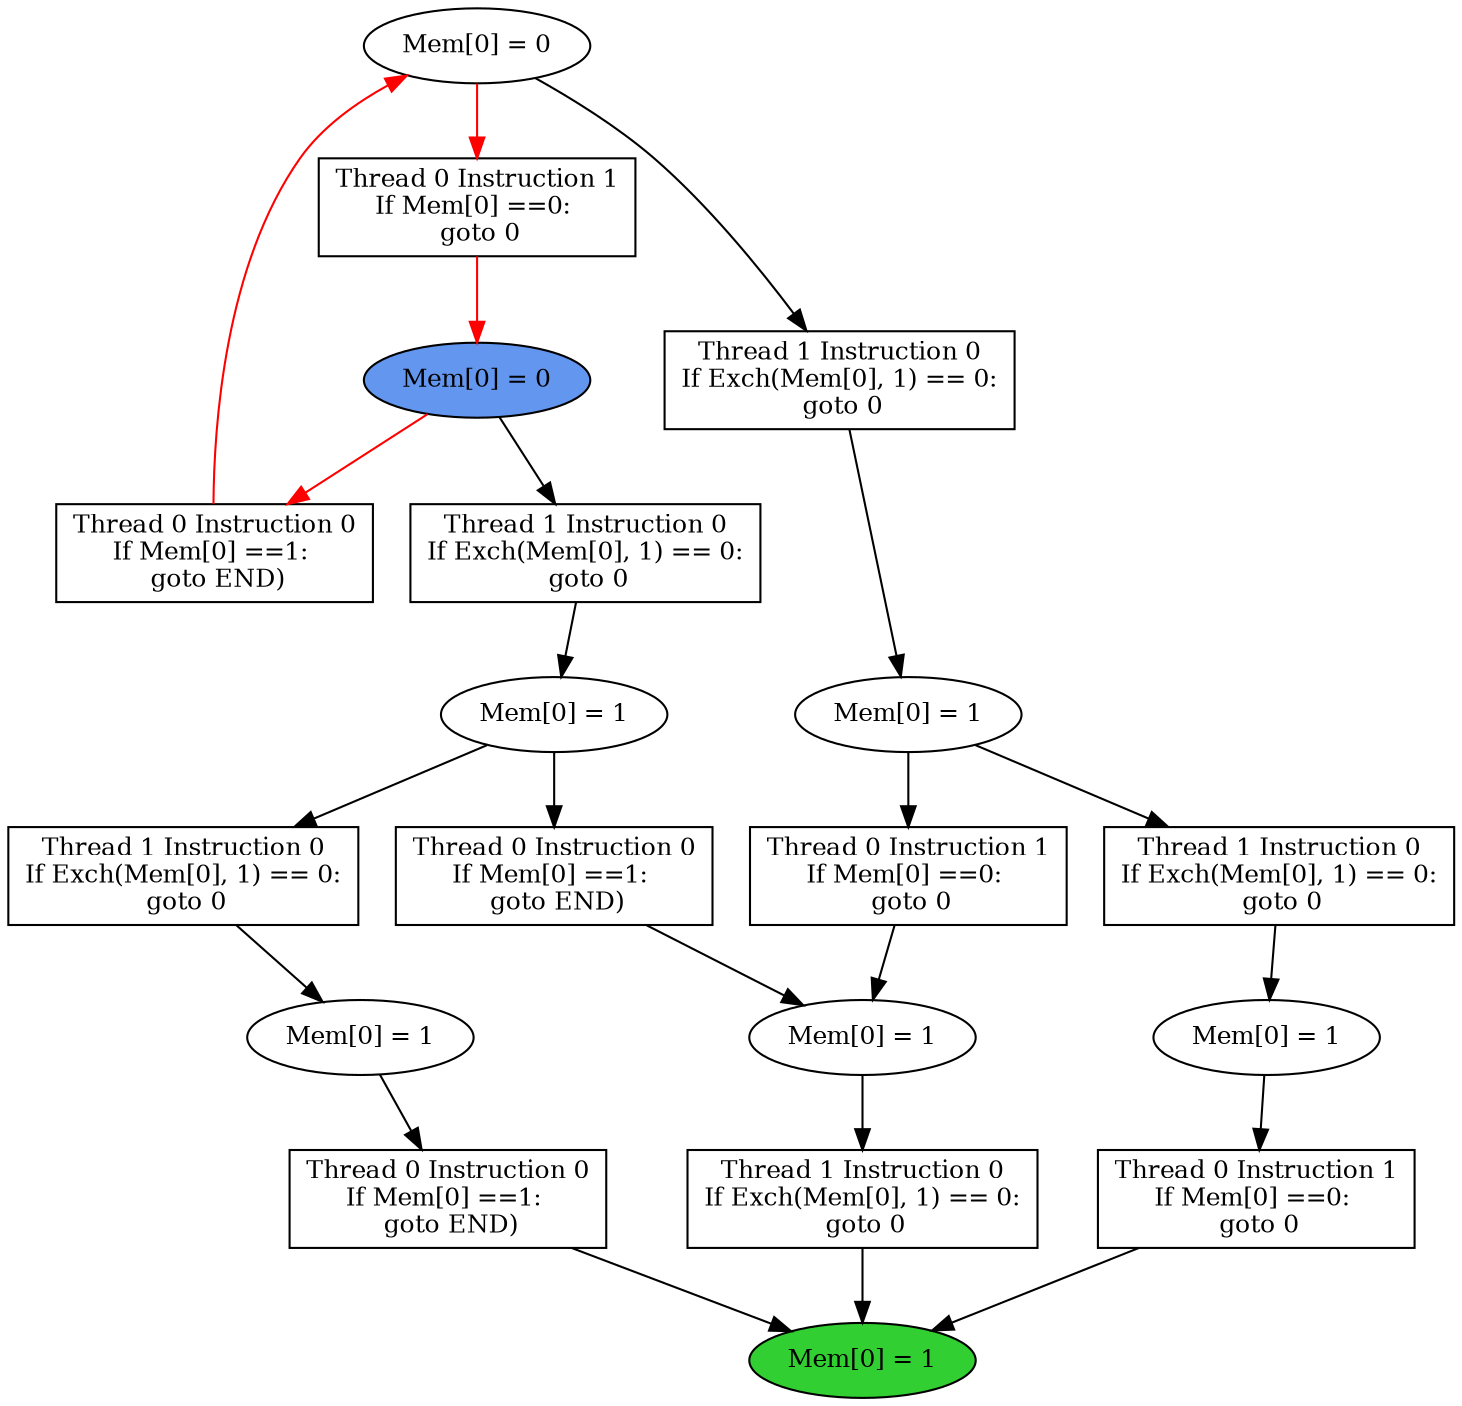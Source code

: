 digraph "graph" {
graph [fontsize=12]
node [fontsize=12]
edge [fontsize=12]
rankdir=TB;
"N18" -> "N8" [uuid = "<A0, END$0>", color = "#000000", fontcolor = "#ffffff", style = "solid", label = "", dir = "forward", weight = "1"]
"N17" -> "N13" [uuid = "<A1, S5>", color = "#000000", fontcolor = "#ffffff", style = "solid", label = "", dir = "forward", weight = "1"]
"N29" -> "N24" [uuid = "<A2, S0>", color = "#ff0000", fontcolor = "#ffffff", style = "solid", label = "", dir = "back", weight = "1"]
"N26" -> "N25" [uuid = "<A3, START$0>", color = "#ff0000", fontcolor = "#ffffff", style = "solid", label = "", dir = "forward", weight = "1"]
"N12" -> "N8" [uuid = "<A4, END$0>", color = "#000000", fontcolor = "#ffffff", style = "solid", label = "", dir = "forward", weight = "1"]
"N22" -> "N21" [uuid = "<A5, S4>", color = "#000000", fontcolor = "#ffffff", style = "solid", label = "", dir = "forward", weight = "1"]
"N11" -> "N10" [uuid = "<A6, S3>", color = "#000000", fontcolor = "#ffffff", style = "solid", label = "", dir = "forward", weight = "1"]
"N16" -> "N15" [uuid = "<A7, S2>", color = "#000000", fontcolor = "#ffffff", style = "solid", label = "", dir = "forward", weight = "1"]
"N20" -> "N19" [uuid = "<A8, S1>", color = "#000000", fontcolor = "#ffffff", style = "solid", label = "", dir = "forward", weight = "1"]
"N9" -> "N8" [uuid = "<A9, END$0>", color = "#000000", fontcolor = "#ffffff", style = "solid", label = "", dir = "forward", weight = "1"]
"N14" -> "N13" [uuid = "<A10, S5>", color = "#000000", fontcolor = "#ffffff", style = "solid", label = "", dir = "forward", weight = "1"]
"N19" -> "N18" [uuid = "<A0, S1>", color = "#000000", fontcolor = "#ffffff", style = "solid", label = "", dir = "forward", weight = "1"]
"N21" -> "N17" [uuid = "<A1, S4>", color = "#000000", fontcolor = "#ffffff", style = "solid", label = "", dir = "forward", weight = "1"]
"N25" -> "N24" [uuid = "<A2, START$0>", color = "#ff0000", fontcolor = "#ffffff", style = "solid", label = "", dir = "forward", weight = "1"]
"N29" -> "N26" [uuid = "<A3, S0>", color = "#ff0000", fontcolor = "#ffffff", style = "solid", label = "", dir = "forward", weight = "1"]
"N13" -> "N12" [uuid = "<A4, S5>", color = "#000000", fontcolor = "#ffffff", style = "solid", label = "", dir = "forward", weight = "1"]
"N29" -> "N22" [uuid = "<A5, S0>", color = "#000000", fontcolor = "#ffffff", style = "solid", label = "", dir = "forward", weight = "1"]
"N15" -> "N11" [uuid = "<A6, S2>", color = "#000000", fontcolor = "#ffffff", style = "solid", label = "", dir = "forward", weight = "1"]
"N25" -> "N16" [uuid = "<A7, START$0>", color = "#000000", fontcolor = "#ffffff", style = "solid", label = "", dir = "forward", weight = "1"]
"N21" -> "N20" [uuid = "<A8, S4>", color = "#000000", fontcolor = "#ffffff", style = "solid", label = "", dir = "forward", weight = "1"]
"N10" -> "N9" [uuid = "<A9, S3>", color = "#000000", fontcolor = "#ffffff", style = "solid", label = "", dir = "forward", weight = "1"]
"N15" -> "N14" [uuid = "<A10, S2>", color = "#000000", fontcolor = "#ffffff", style = "solid", label = "", dir = "forward", weight = "1"]
"N8" [uuid="END$0", label="Mem[0] = 1", fillcolor = "#31cf31", fontcolor = "#000000", shape = "ellipse", style = "filled, solid"]
"N9" [uuid="A9", label="Thread 0 Instruction 0
If Mem[0] ==1: 
 goto END)", fillcolor = "#ffffff", fontcolor = "#000000", shape = "box", style = "filled, solid"]
"N10" [uuid="S3", label="Mem[0] = 1", fillcolor = "#ffffff", fontcolor = "#000000", shape = "ellipse", style = "filled, solid"]
"N11" [uuid="A6", label="Thread 1 Instruction 0
If Exch(Mem[0], 1) == 0:
 goto 0", fillcolor = "#ffffff", fontcolor = "#000000", shape = "box", style = "filled, solid"]
"N12" [uuid="A4", label="Thread 1 Instruction 0
If Exch(Mem[0], 1) == 0:
 goto 0", fillcolor = "#ffffff", fontcolor = "#000000", shape = "box", style = "filled, solid"]
"N13" [uuid="S5", label="Mem[0] = 1", fillcolor = "#ffffff", fontcolor = "#000000", shape = "ellipse", style = "filled, solid"]
"N14" [uuid="A10", label="Thread 0 Instruction 0
If Mem[0] ==1: 
 goto END)", fillcolor = "#ffffff", fontcolor = "#000000", shape = "box", style = "filled, solid"]
"N15" [uuid="S2", label="Mem[0] = 1", fillcolor = "#ffffff", fontcolor = "#000000", shape = "ellipse", style = "filled, solid"]
"N16" [uuid="A7", label="Thread 1 Instruction 0
If Exch(Mem[0], 1) == 0:
 goto 0", fillcolor = "#ffffff", fontcolor = "#000000", shape = "box", style = "filled, solid"]
"N17" [uuid="A1", label="Thread 0 Instruction 1
If Mem[0] ==0: 
 goto 0", fillcolor = "#ffffff", fontcolor = "#000000", shape = "box", style = "filled, solid"]
"N18" [uuid="A0", label="Thread 0 Instruction 1
If Mem[0] ==0: 
 goto 0", fillcolor = "#ffffff", fontcolor = "#000000", shape = "box", style = "filled, solid"]
"N19" [uuid="S1", label="Mem[0] = 1", fillcolor = "#ffffff", fontcolor = "#000000", shape = "ellipse", style = "filled, solid"]
"N20" [uuid="A8", label="Thread 1 Instruction 0
If Exch(Mem[0], 1) == 0:
 goto 0", fillcolor = "#ffffff", fontcolor = "#000000", shape = "box", style = "filled, solid"]
"N21" [uuid="S4", label="Mem[0] = 1", fillcolor = "#ffffff", fontcolor = "#000000", shape = "ellipse", style = "filled, solid"]
"N22" [uuid="A5", label="Thread 1 Instruction 0
If Exch(Mem[0], 1) == 0:
 goto 0", fillcolor = "#ffffff", fontcolor = "#000000", shape = "box", style = "filled, solid"]
"N24" [uuid="A2", label="Thread 0 Instruction 0
If Mem[0] ==1: 
 goto END)", fillcolor = "#ffffff", fontcolor = "#000000", shape = "box", style = "filled, solid"]
"N25" [uuid="START$0", label="Mem[0] = 0", fillcolor = "#6396ef", fontcolor = "#000000", shape = "ellipse", style = "filled, solid"]
"N26" [uuid="A3", label="Thread 0 Instruction 1
If Mem[0] ==0: 
 goto 0", fillcolor = "#ffffff", fontcolor = "#000000", shape = "box", style = "filled, solid"]
"N29" [uuid="S0", label="Mem[0] = 0", fillcolor = "#ffffff", fontcolor = "#000000", shape = "ellipse", style = "filled, solid"]
}